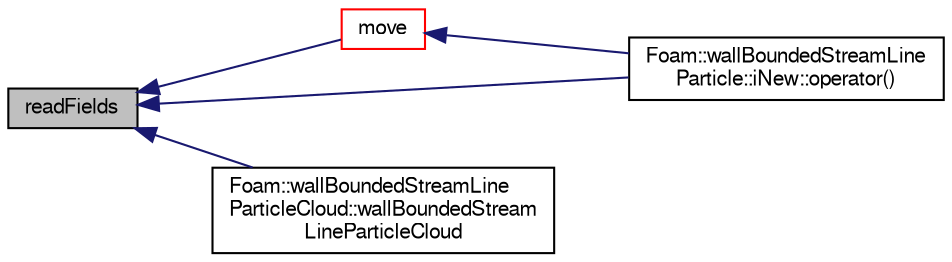 digraph "readFields"
{
  bgcolor="transparent";
  edge [fontname="FreeSans",fontsize="10",labelfontname="FreeSans",labelfontsize="10"];
  node [fontname="FreeSans",fontsize="10",shape=record];
  rankdir="LR";
  Node1198 [label="readFields",height=0.2,width=0.4,color="black", fillcolor="grey75", style="filled", fontcolor="black"];
  Node1198 -> Node1199 [dir="back",color="midnightblue",fontsize="10",style="solid",fontname="FreeSans"];
  Node1199 [label="move",height=0.2,width=0.4,color="red",URL="$a28810.html#ab2af4f225a9c3e9d8789961151f121ac",tooltip="Track all particles to their end point. "];
  Node1199 -> Node1200 [dir="back",color="midnightblue",fontsize="10",style="solid",fontname="FreeSans"];
  Node1200 [label="Foam::wallBoundedStreamLine\lParticle::iNew::operator()",height=0.2,width=0.4,color="black",URL="$a28818.html#ad36652cd265287dd491eef37cb3305d3"];
  Node1198 -> Node1200 [dir="back",color="midnightblue",fontsize="10",style="solid",fontname="FreeSans"];
  Node1198 -> Node1202 [dir="back",color="midnightblue",fontsize="10",style="solid",fontname="FreeSans"];
  Node1202 [label="Foam::wallBoundedStreamLine\lParticleCloud::wallBoundedStream\lLineParticleCloud",height=0.2,width=0.4,color="black",URL="$a28822.html#a8aba3675e91c3d69933023fbcd46c71a",tooltip="Construct given mesh. "];
}
